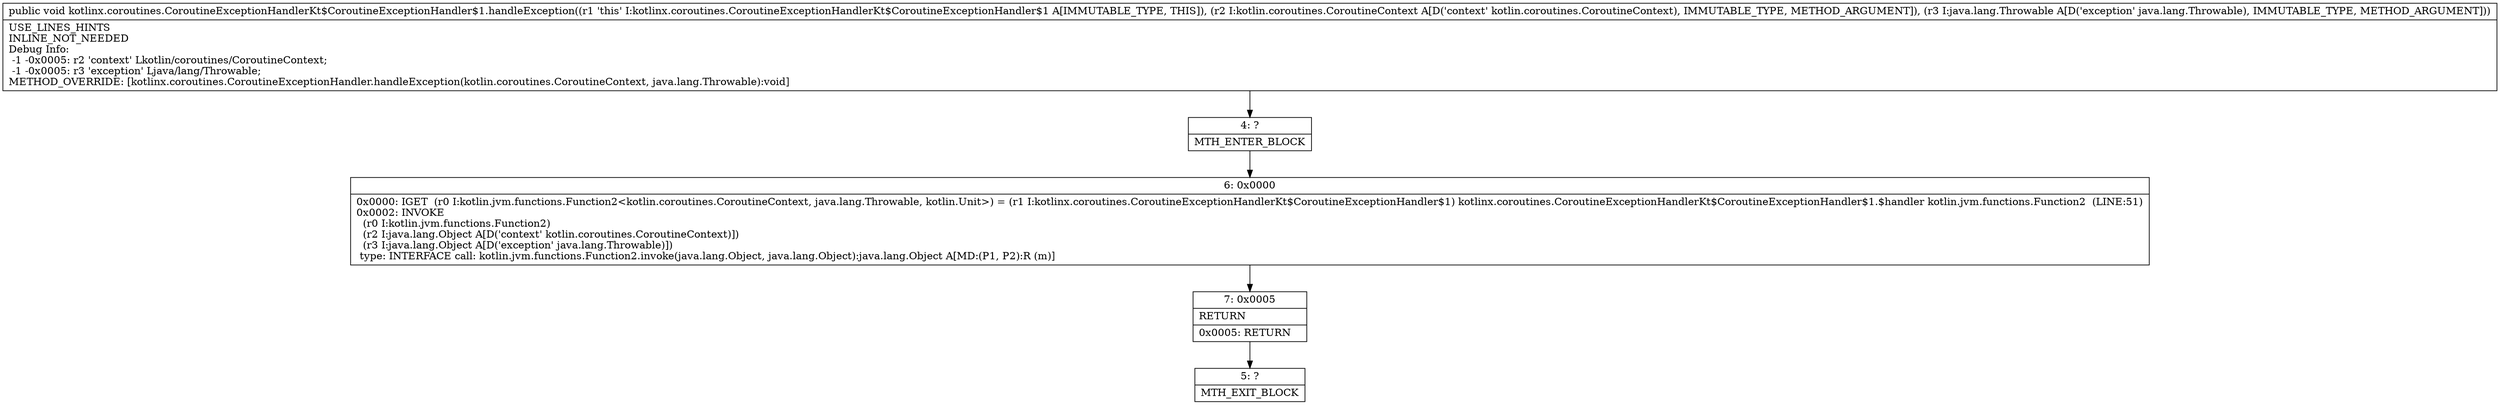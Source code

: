 digraph "CFG forkotlinx.coroutines.CoroutineExceptionHandlerKt$CoroutineExceptionHandler$1.handleException(Lkotlin\/coroutines\/CoroutineContext;Ljava\/lang\/Throwable;)V" {
Node_4 [shape=record,label="{4\:\ ?|MTH_ENTER_BLOCK\l}"];
Node_6 [shape=record,label="{6\:\ 0x0000|0x0000: IGET  (r0 I:kotlin.jvm.functions.Function2\<kotlin.coroutines.CoroutineContext, java.lang.Throwable, kotlin.Unit\>) = (r1 I:kotlinx.coroutines.CoroutineExceptionHandlerKt$CoroutineExceptionHandler$1) kotlinx.coroutines.CoroutineExceptionHandlerKt$CoroutineExceptionHandler$1.$handler kotlin.jvm.functions.Function2  (LINE:51)\l0x0002: INVOKE  \l  (r0 I:kotlin.jvm.functions.Function2)\l  (r2 I:java.lang.Object A[D('context' kotlin.coroutines.CoroutineContext)])\l  (r3 I:java.lang.Object A[D('exception' java.lang.Throwable)])\l type: INTERFACE call: kotlin.jvm.functions.Function2.invoke(java.lang.Object, java.lang.Object):java.lang.Object A[MD:(P1, P2):R (m)]\l}"];
Node_7 [shape=record,label="{7\:\ 0x0005|RETURN\l|0x0005: RETURN   \l}"];
Node_5 [shape=record,label="{5\:\ ?|MTH_EXIT_BLOCK\l}"];
MethodNode[shape=record,label="{public void kotlinx.coroutines.CoroutineExceptionHandlerKt$CoroutineExceptionHandler$1.handleException((r1 'this' I:kotlinx.coroutines.CoroutineExceptionHandlerKt$CoroutineExceptionHandler$1 A[IMMUTABLE_TYPE, THIS]), (r2 I:kotlin.coroutines.CoroutineContext A[D('context' kotlin.coroutines.CoroutineContext), IMMUTABLE_TYPE, METHOD_ARGUMENT]), (r3 I:java.lang.Throwable A[D('exception' java.lang.Throwable), IMMUTABLE_TYPE, METHOD_ARGUMENT]))  | USE_LINES_HINTS\lINLINE_NOT_NEEDED\lDebug Info:\l  \-1 \-0x0005: r2 'context' Lkotlin\/coroutines\/CoroutineContext;\l  \-1 \-0x0005: r3 'exception' Ljava\/lang\/Throwable;\lMETHOD_OVERRIDE: [kotlinx.coroutines.CoroutineExceptionHandler.handleException(kotlin.coroutines.CoroutineContext, java.lang.Throwable):void]\l}"];
MethodNode -> Node_4;Node_4 -> Node_6;
Node_6 -> Node_7;
Node_7 -> Node_5;
}


